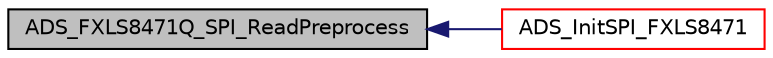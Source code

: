 digraph "ADS_FXLS8471Q_SPI_ReadPreprocess"
{
  edge [fontname="Helvetica",fontsize="10",labelfontname="Helvetica",labelfontsize="10"];
  node [fontname="Helvetica",fontsize="10",shape=record];
  rankdir="LR";
  Node73 [label="ADS_FXLS8471Q_SPI_ReadPreprocess",height=0.2,width=0.4,color="black", fillcolor="grey75", style="filled", fontcolor="black"];
  Node73 -> Node74 [dir="back",color="midnightblue",fontsize="10",style="solid",fontname="Helvetica"];
  Node74 [label="ADS_InitSPI_FXLS8471",height=0.2,width=0.4,color="red", fillcolor="white", style="filled",URL="$auto__detection__service__kl25z_8c.html#ad655793534d56b3d7fa931de6efbfc8a"];
}
